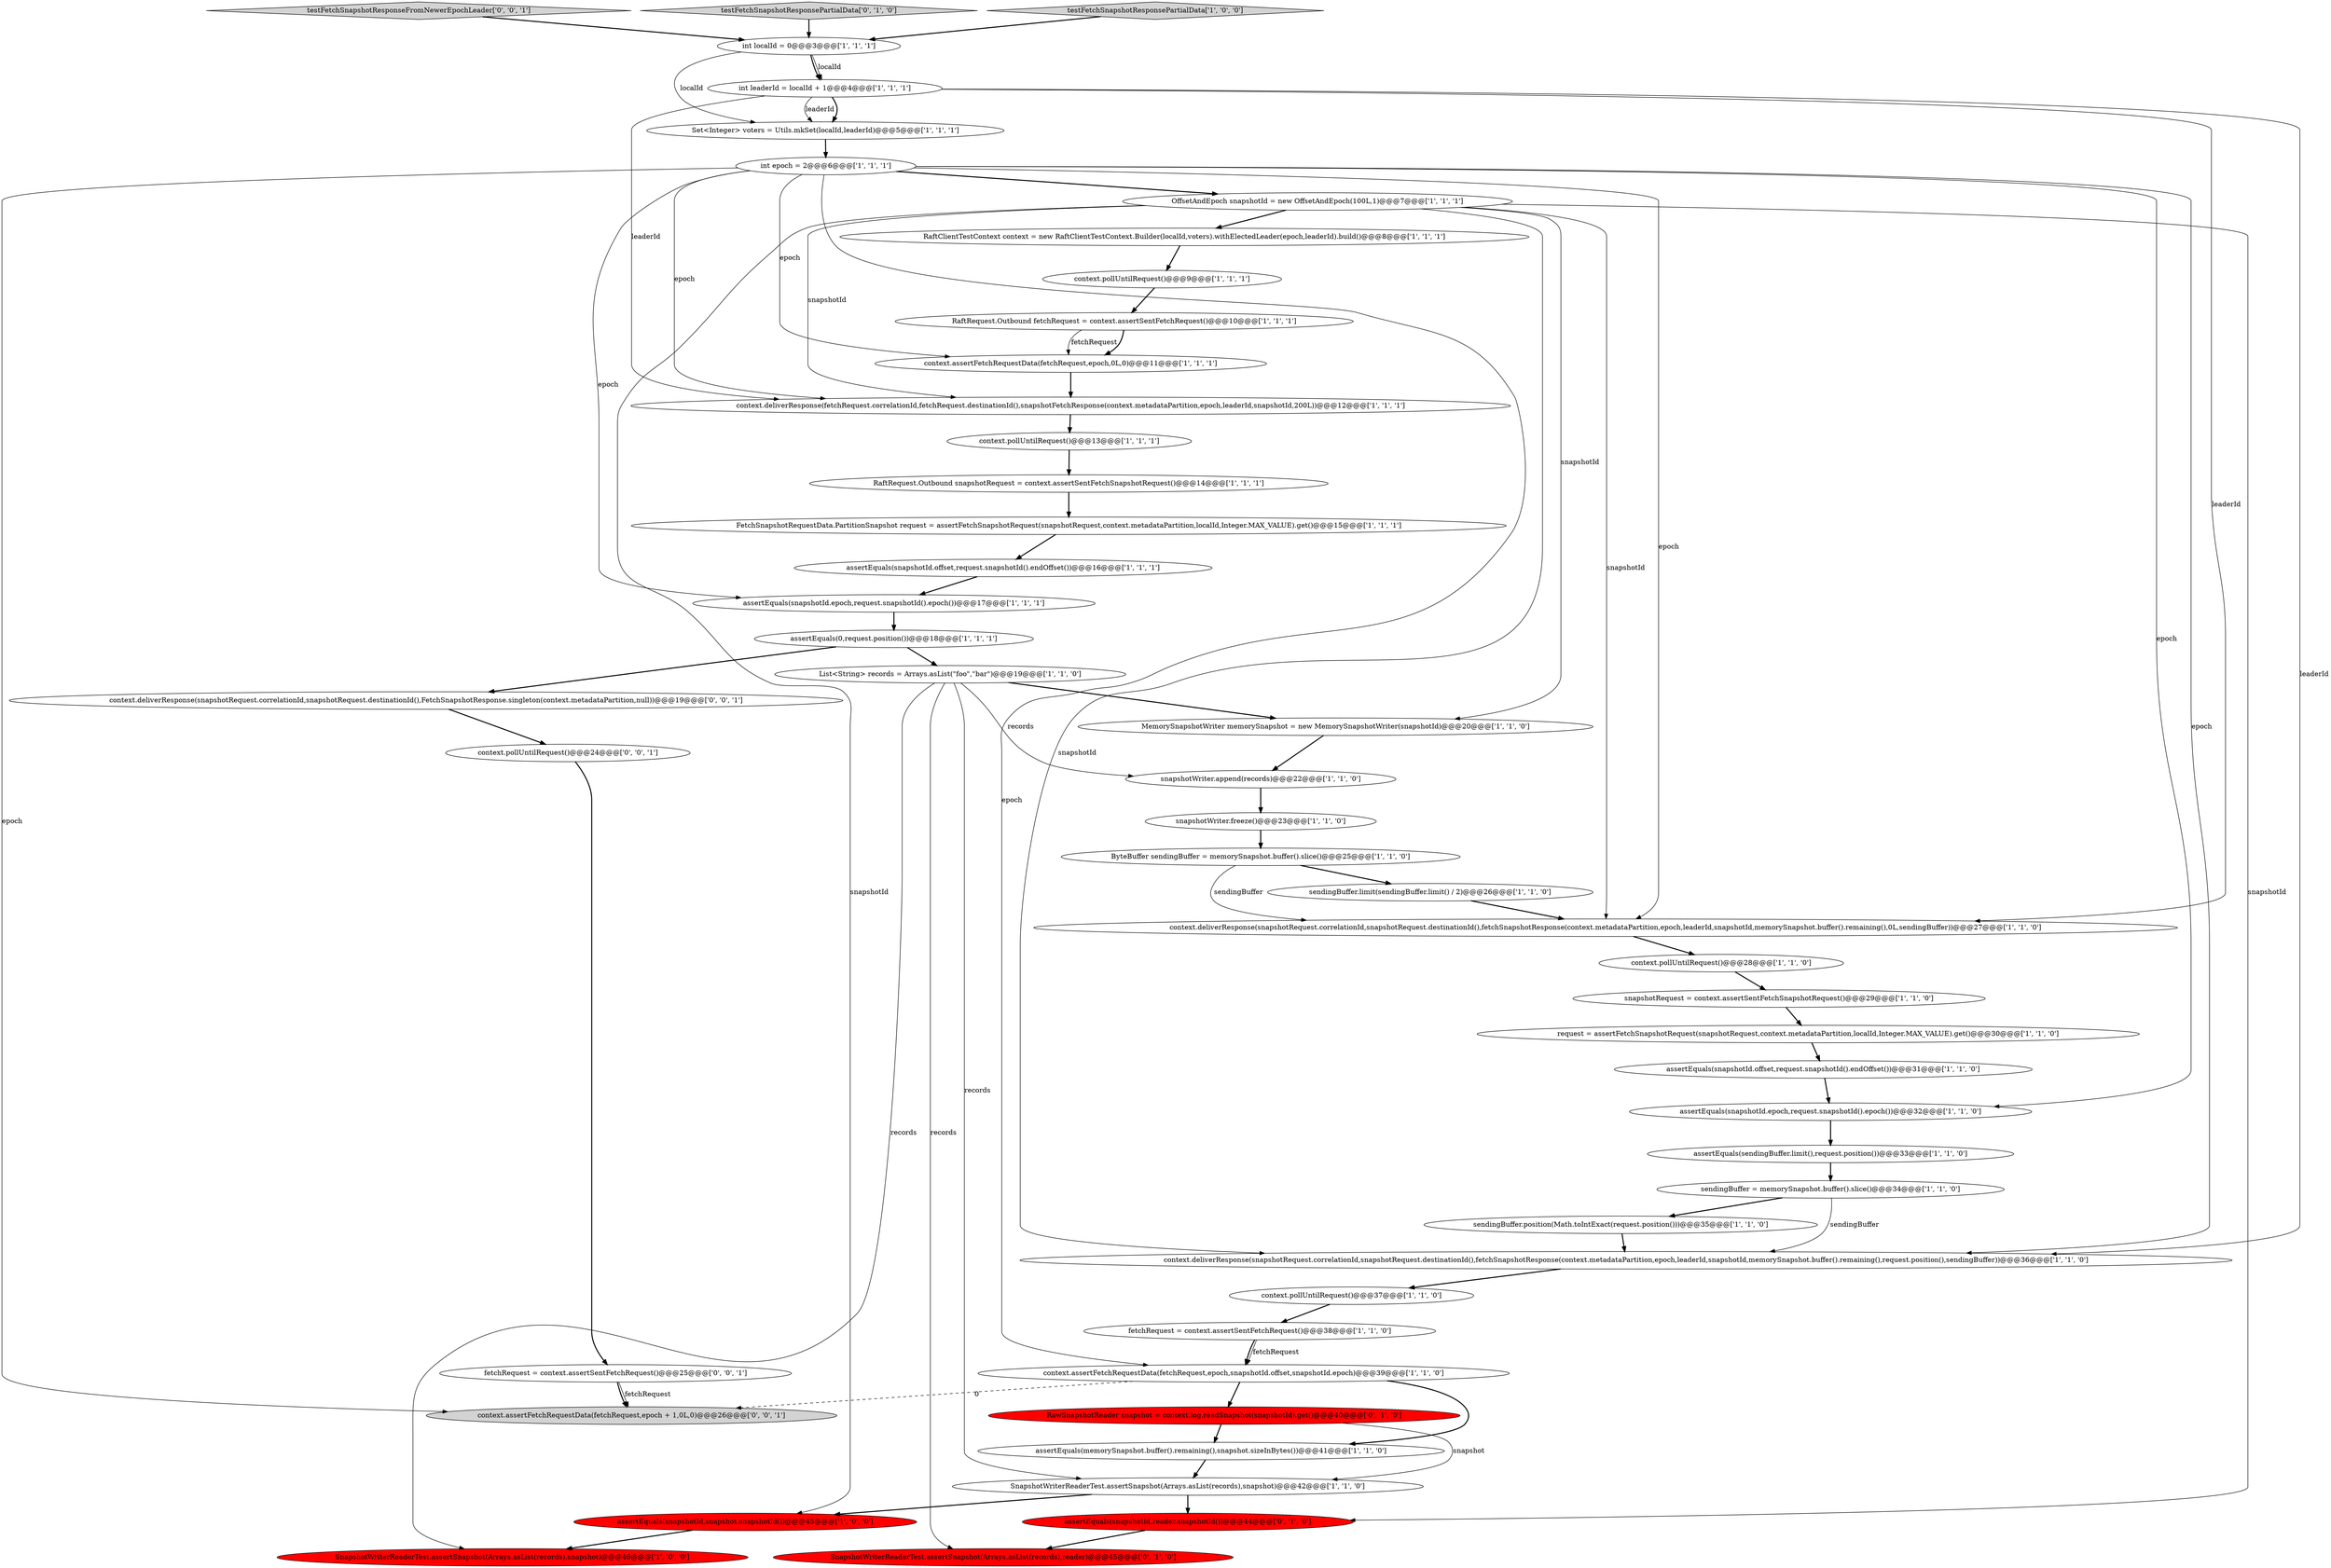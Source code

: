 digraph {
30 [style = filled, label = "request = assertFetchSnapshotRequest(snapshotRequest,context.metadataPartition,localId,Integer.MAX_VALUE).get()@@@30@@@['1', '1', '0']", fillcolor = white, shape = ellipse image = "AAA0AAABBB1BBB"];
47 [style = filled, label = "testFetchSnapshotResponseFromNewerEpochLeader['0', '0', '1']", fillcolor = lightgray, shape = diamond image = "AAA0AAABBB3BBB"];
45 [style = filled, label = "context.pollUntilRequest()@@@24@@@['0', '0', '1']", fillcolor = white, shape = ellipse image = "AAA0AAABBB3BBB"];
0 [style = filled, label = "context.deliverResponse(fetchRequest.correlationId,fetchRequest.destinationId(),snapshotFetchResponse(context.metadataPartition,epoch,leaderId,snapshotId,200L))@@@12@@@['1', '1', '1']", fillcolor = white, shape = ellipse image = "AAA0AAABBB1BBB"];
6 [style = filled, label = "assertEquals(sendingBuffer.limit(),request.position())@@@33@@@['1', '1', '0']", fillcolor = white, shape = ellipse image = "AAA0AAABBB1BBB"];
44 [style = filled, label = "context.assertFetchRequestData(fetchRequest,epoch + 1,0L,0)@@@26@@@['0', '0', '1']", fillcolor = lightgray, shape = ellipse image = "AAA0AAABBB3BBB"];
20 [style = filled, label = "MemorySnapshotWriter memorySnapshot = new MemorySnapshotWriter(snapshotId)@@@20@@@['1', '1', '0']", fillcolor = white, shape = ellipse image = "AAA0AAABBB1BBB"];
48 [style = filled, label = "context.deliverResponse(snapshotRequest.correlationId,snapshotRequest.destinationId(),FetchSnapshotResponse.singleton(context.metadataPartition,null))@@@19@@@['0', '0', '1']", fillcolor = white, shape = ellipse image = "AAA0AAABBB3BBB"];
18 [style = filled, label = "assertEquals(snapshotId.epoch,request.snapshotId().epoch())@@@32@@@['1', '1', '0']", fillcolor = white, shape = ellipse image = "AAA0AAABBB1BBB"];
5 [style = filled, label = "int leaderId = localId + 1@@@4@@@['1', '1', '1']", fillcolor = white, shape = ellipse image = "AAA0AAABBB1BBB"];
21 [style = filled, label = "assertEquals(snapshotId.offset,request.snapshotId().endOffset())@@@31@@@['1', '1', '0']", fillcolor = white, shape = ellipse image = "AAA0AAABBB1BBB"];
23 [style = filled, label = "ByteBuffer sendingBuffer = memorySnapshot.buffer().slice()@@@25@@@['1', '1', '0']", fillcolor = white, shape = ellipse image = "AAA0AAABBB1BBB"];
24 [style = filled, label = "RaftClientTestContext context = new RaftClientTestContext.Builder(localId,voters).withElectedLeader(epoch,leaderId).build()@@@8@@@['1', '1', '1']", fillcolor = white, shape = ellipse image = "AAA0AAABBB1BBB"];
41 [style = filled, label = "RawSnapshotReader snapshot = context.log.readSnapshot(snapshotId).get()@@@40@@@['0', '1', '0']", fillcolor = red, shape = ellipse image = "AAA1AAABBB2BBB"];
28 [style = filled, label = "RaftRequest.Outbound snapshotRequest = context.assertSentFetchSnapshotRequest()@@@14@@@['1', '1', '1']", fillcolor = white, shape = ellipse image = "AAA0AAABBB1BBB"];
4 [style = filled, label = "SnapshotWriterReaderTest.assertSnapshot(Arrays.asList(records),snapshot)@@@42@@@['1', '1', '0']", fillcolor = white, shape = ellipse image = "AAA0AAABBB1BBB"];
35 [style = filled, label = "snapshotWriter.freeze()@@@23@@@['1', '1', '0']", fillcolor = white, shape = ellipse image = "AAA0AAABBB1BBB"];
40 [style = filled, label = "testFetchSnapshotResponsePartialData['0', '1', '0']", fillcolor = lightgray, shape = diamond image = "AAA0AAABBB2BBB"];
12 [style = filled, label = "OffsetAndEpoch snapshotId = new OffsetAndEpoch(100L,1)@@@7@@@['1', '1', '1']", fillcolor = white, shape = ellipse image = "AAA0AAABBB1BBB"];
22 [style = filled, label = "snapshotRequest = context.assertSentFetchSnapshotRequest()@@@29@@@['1', '1', '0']", fillcolor = white, shape = ellipse image = "AAA0AAABBB1BBB"];
1 [style = filled, label = "context.assertFetchRequestData(fetchRequest,epoch,snapshotId.offset,snapshotId.epoch)@@@39@@@['1', '1', '0']", fillcolor = white, shape = ellipse image = "AAA0AAABBB1BBB"];
32 [style = filled, label = "context.deliverResponse(snapshotRequest.correlationId,snapshotRequest.destinationId(),fetchSnapshotResponse(context.metadataPartition,epoch,leaderId,snapshotId,memorySnapshot.buffer().remaining(),request.position(),sendingBuffer))@@@36@@@['1', '1', '0']", fillcolor = white, shape = ellipse image = "AAA0AAABBB1BBB"];
37 [style = filled, label = "context.pollUntilRequest()@@@13@@@['1', '1', '1']", fillcolor = white, shape = ellipse image = "AAA0AAABBB1BBB"];
8 [style = filled, label = "assertEquals(snapshotId,snapshot.snapshotId())@@@45@@@['1', '0', '0']", fillcolor = red, shape = ellipse image = "AAA1AAABBB1BBB"];
15 [style = filled, label = "assertEquals(memorySnapshot.buffer().remaining(),snapshot.sizeInBytes())@@@41@@@['1', '1', '0']", fillcolor = white, shape = ellipse image = "AAA0AAABBB1BBB"];
42 [style = filled, label = "SnapshotWriterReaderTest.assertSnapshot(Arrays.asList(records),reader)@@@45@@@['0', '1', '0']", fillcolor = red, shape = ellipse image = "AAA1AAABBB2BBB"];
26 [style = filled, label = "fetchRequest = context.assertSentFetchRequest()@@@38@@@['1', '1', '0']", fillcolor = white, shape = ellipse image = "AAA0AAABBB1BBB"];
13 [style = filled, label = "context.assertFetchRequestData(fetchRequest,epoch,0L,0)@@@11@@@['1', '1', '1']", fillcolor = white, shape = ellipse image = "AAA0AAABBB1BBB"];
39 [style = filled, label = "snapshotWriter.append(records)@@@22@@@['1', '1', '0']", fillcolor = white, shape = ellipse image = "AAA0AAABBB1BBB"];
7 [style = filled, label = "int localId = 0@@@3@@@['1', '1', '1']", fillcolor = white, shape = ellipse image = "AAA0AAABBB1BBB"];
16 [style = filled, label = "context.pollUntilRequest()@@@9@@@['1', '1', '1']", fillcolor = white, shape = ellipse image = "AAA0AAABBB1BBB"];
9 [style = filled, label = "RaftRequest.Outbound fetchRequest = context.assertSentFetchRequest()@@@10@@@['1', '1', '1']", fillcolor = white, shape = ellipse image = "AAA0AAABBB1BBB"];
43 [style = filled, label = "assertEquals(snapshotId,reader.snapshotId())@@@44@@@['0', '1', '0']", fillcolor = red, shape = ellipse image = "AAA1AAABBB2BBB"];
10 [style = filled, label = "sendingBuffer.limit(sendingBuffer.limit() / 2)@@@26@@@['1', '1', '0']", fillcolor = white, shape = ellipse image = "AAA0AAABBB1BBB"];
19 [style = filled, label = "sendingBuffer = memorySnapshot.buffer().slice()@@@34@@@['1', '1', '0']", fillcolor = white, shape = ellipse image = "AAA0AAABBB1BBB"];
33 [style = filled, label = "assertEquals(snapshotId.epoch,request.snapshotId().epoch())@@@17@@@['1', '1', '1']", fillcolor = white, shape = ellipse image = "AAA0AAABBB1BBB"];
38 [style = filled, label = "assertEquals(snapshotId.offset,request.snapshotId().endOffset())@@@16@@@['1', '1', '1']", fillcolor = white, shape = ellipse image = "AAA0AAABBB1BBB"];
46 [style = filled, label = "fetchRequest = context.assertSentFetchRequest()@@@25@@@['0', '0', '1']", fillcolor = white, shape = ellipse image = "AAA0AAABBB3BBB"];
2 [style = filled, label = "SnapshotWriterReaderTest.assertSnapshot(Arrays.asList(records),snapshot)@@@46@@@['1', '0', '0']", fillcolor = red, shape = ellipse image = "AAA1AAABBB1BBB"];
3 [style = filled, label = "FetchSnapshotRequestData.PartitionSnapshot request = assertFetchSnapshotRequest(snapshotRequest,context.metadataPartition,localId,Integer.MAX_VALUE).get()@@@15@@@['1', '1', '1']", fillcolor = white, shape = ellipse image = "AAA0AAABBB1BBB"];
17 [style = filled, label = "Set<Integer> voters = Utils.mkSet(localId,leaderId)@@@5@@@['1', '1', '1']", fillcolor = white, shape = ellipse image = "AAA0AAABBB1BBB"];
27 [style = filled, label = "List<String> records = Arrays.asList(\"foo\",\"bar\")@@@19@@@['1', '1', '0']", fillcolor = white, shape = ellipse image = "AAA0AAABBB1BBB"];
31 [style = filled, label = "sendingBuffer.position(Math.toIntExact(request.position()))@@@35@@@['1', '1', '0']", fillcolor = white, shape = ellipse image = "AAA0AAABBB1BBB"];
34 [style = filled, label = "int epoch = 2@@@6@@@['1', '1', '1']", fillcolor = white, shape = ellipse image = "AAA0AAABBB1BBB"];
36 [style = filled, label = "context.deliverResponse(snapshotRequest.correlationId,snapshotRequest.destinationId(),fetchSnapshotResponse(context.metadataPartition,epoch,leaderId,snapshotId,memorySnapshot.buffer().remaining(),0L,sendingBuffer))@@@27@@@['1', '1', '0']", fillcolor = white, shape = ellipse image = "AAA0AAABBB1BBB"];
29 [style = filled, label = "context.pollUntilRequest()@@@37@@@['1', '1', '0']", fillcolor = white, shape = ellipse image = "AAA0AAABBB1BBB"];
11 [style = filled, label = "testFetchSnapshotResponsePartialData['1', '0', '0']", fillcolor = lightgray, shape = diamond image = "AAA0AAABBB1BBB"];
25 [style = filled, label = "context.pollUntilRequest()@@@28@@@['1', '1', '0']", fillcolor = white, shape = ellipse image = "AAA0AAABBB1BBB"];
14 [style = filled, label = "assertEquals(0,request.position())@@@18@@@['1', '1', '1']", fillcolor = white, shape = ellipse image = "AAA0AAABBB1BBB"];
46->44 [style = bold, label=""];
12->20 [style = solid, label="snapshotId"];
33->14 [style = bold, label=""];
27->2 [style = solid, label="records"];
4->43 [style = bold, label=""];
34->1 [style = solid, label="epoch"];
37->28 [style = bold, label=""];
41->15 [style = bold, label=""];
0->37 [style = bold, label=""];
1->41 [style = bold, label=""];
34->18 [style = solid, label="epoch"];
25->22 [style = bold, label=""];
7->17 [style = solid, label="localId"];
47->7 [style = bold, label=""];
19->31 [style = bold, label=""];
14->48 [style = bold, label=""];
31->32 [style = bold, label=""];
1->15 [style = bold, label=""];
27->39 [style = solid, label="records"];
26->1 [style = bold, label=""];
43->42 [style = bold, label=""];
12->0 [style = solid, label="snapshotId"];
6->19 [style = bold, label=""];
12->8 [style = solid, label="snapshotId"];
12->24 [style = bold, label=""];
5->36 [style = solid, label="leaderId"];
23->36 [style = solid, label="sendingBuffer"];
34->12 [style = bold, label=""];
5->17 [style = bold, label=""];
3->38 [style = bold, label=""];
1->44 [style = dashed, label="0"];
26->1 [style = solid, label="fetchRequest"];
22->30 [style = bold, label=""];
21->18 [style = bold, label=""];
7->5 [style = solid, label="localId"];
10->36 [style = bold, label=""];
46->44 [style = solid, label="fetchRequest"];
34->33 [style = solid, label="epoch"];
5->0 [style = solid, label="leaderId"];
32->29 [style = bold, label=""];
12->43 [style = solid, label="snapshotId"];
29->26 [style = bold, label=""];
34->13 [style = solid, label="epoch"];
24->16 [style = bold, label=""];
35->23 [style = bold, label=""];
17->34 [style = bold, label=""];
34->44 [style = solid, label="epoch"];
7->5 [style = bold, label=""];
36->25 [style = bold, label=""];
30->21 [style = bold, label=""];
40->7 [style = bold, label=""];
48->45 [style = bold, label=""];
8->2 [style = bold, label=""];
41->4 [style = solid, label="snapshot"];
18->6 [style = bold, label=""];
39->35 [style = bold, label=""];
34->0 [style = solid, label="epoch"];
27->42 [style = solid, label="records"];
34->32 [style = solid, label="epoch"];
15->4 [style = bold, label=""];
20->39 [style = bold, label=""];
23->10 [style = bold, label=""];
4->8 [style = bold, label=""];
9->13 [style = solid, label="fetchRequest"];
5->17 [style = solid, label="leaderId"];
27->4 [style = solid, label="records"];
28->3 [style = bold, label=""];
14->27 [style = bold, label=""];
45->46 [style = bold, label=""];
5->32 [style = solid, label="leaderId"];
38->33 [style = bold, label=""];
12->32 [style = solid, label="snapshotId"];
27->20 [style = bold, label=""];
19->32 [style = solid, label="sendingBuffer"];
16->9 [style = bold, label=""];
11->7 [style = bold, label=""];
12->36 [style = solid, label="snapshotId"];
34->36 [style = solid, label="epoch"];
13->0 [style = bold, label=""];
9->13 [style = bold, label=""];
}
